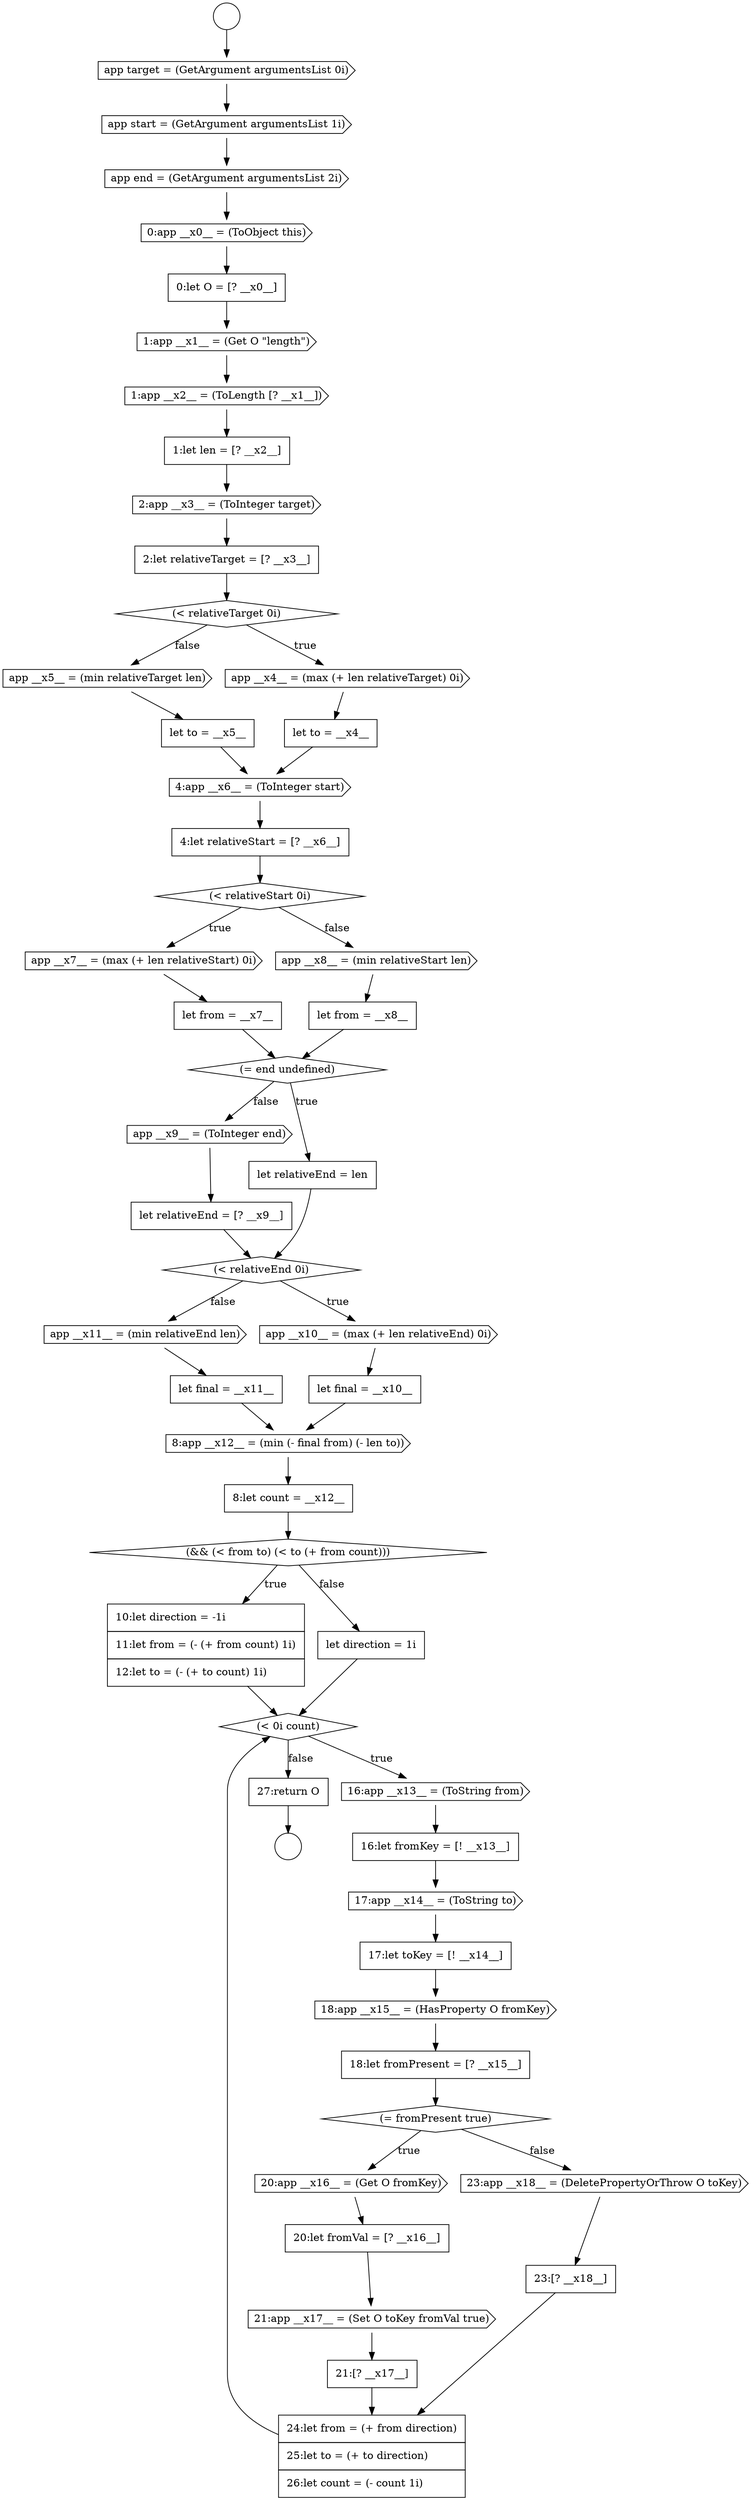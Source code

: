 digraph {
  node14088 [shape=cds, label=<<font color="black">app __x5__ = (min relativeTarget len)</font>> color="black" fillcolor="white" style=filled]
  node14113 [shape=none, margin=0, label=<<font color="black">
    <table border="0" cellborder="1" cellspacing="0" cellpadding="10">
      <tr><td align="left">16:let fromKey = [! __x13__]</td></tr>
    </table>
  </font>> color="black" fillcolor="white" style=filled]
  node14096 [shape=none, margin=0, label=<<font color="black">
    <table border="0" cellborder="1" cellspacing="0" cellpadding="10">
      <tr><td align="left">let from = __x8__</td></tr>
    </table>
  </font>> color="black" fillcolor="white" style=filled]
  node14075 [shape=cds, label=<<font color="black">app target = (GetArgument argumentsList 0i)</font>> color="black" fillcolor="white" style=filled]
  node14100 [shape=none, margin=0, label=<<font color="black">
    <table border="0" cellborder="1" cellspacing="0" cellpadding="10">
      <tr><td align="left">let relativeEnd = [? __x9__]</td></tr>
    </table>
  </font>> color="black" fillcolor="white" style=filled]
  node14122 [shape=none, margin=0, label=<<font color="black">
    <table border="0" cellborder="1" cellspacing="0" cellpadding="10">
      <tr><td align="left">21:[? __x17__]</td></tr>
    </table>
  </font>> color="black" fillcolor="white" style=filled]
  node14115 [shape=none, margin=0, label=<<font color="black">
    <table border="0" cellborder="1" cellspacing="0" cellpadding="10">
      <tr><td align="left">17:let toKey = [! __x14__]</td></tr>
    </table>
  </font>> color="black" fillcolor="white" style=filled]
  node14094 [shape=none, margin=0, label=<<font color="black">
    <table border="0" cellborder="1" cellspacing="0" cellpadding="10">
      <tr><td align="left">let from = __x7__</td></tr>
    </table>
  </font>> color="black" fillcolor="white" style=filled]
  node14105 [shape=none, margin=0, label=<<font color="black">
    <table border="0" cellborder="1" cellspacing="0" cellpadding="10">
      <tr><td align="left">let final = __x11__</td></tr>
    </table>
  </font>> color="black" fillcolor="white" style=filled]
  node14114 [shape=cds, label=<<font color="black">17:app __x14__ = (ToString to)</font>> color="black" fillcolor="white" style=filled]
  node14117 [shape=none, margin=0, label=<<font color="black">
    <table border="0" cellborder="1" cellspacing="0" cellpadding="10">
      <tr><td align="left">18:let fromPresent = [? __x15__]</td></tr>
    </table>
  </font>> color="black" fillcolor="white" style=filled]
  node14078 [shape=cds, label=<<font color="black">0:app __x0__ = (ToObject this)</font>> color="black" fillcolor="white" style=filled]
  node14093 [shape=cds, label=<<font color="black">app __x7__ = (max (+ len relativeStart) 0i)</font>> color="black" fillcolor="white" style=filled]
  node14124 [shape=none, margin=0, label=<<font color="black">
    <table border="0" cellborder="1" cellspacing="0" cellpadding="10">
      <tr><td align="left">23:[? __x18__]</td></tr>
    </table>
  </font>> color="black" fillcolor="white" style=filled]
  node14084 [shape=none, margin=0, label=<<font color="black">
    <table border="0" cellborder="1" cellspacing="0" cellpadding="10">
      <tr><td align="left">2:let relativeTarget = [? __x3__]</td></tr>
    </table>
  </font>> color="black" fillcolor="white" style=filled]
  node14089 [shape=none, margin=0, label=<<font color="black">
    <table border="0" cellborder="1" cellspacing="0" cellpadding="10">
      <tr><td align="left">let to = __x5__</td></tr>
    </table>
  </font>> color="black" fillcolor="white" style=filled]
  node14099 [shape=cds, label=<<font color="black">app __x9__ = (ToInteger end)</font>> color="black" fillcolor="white" style=filled]
  node14103 [shape=none, margin=0, label=<<font color="black">
    <table border="0" cellborder="1" cellspacing="0" cellpadding="10">
      <tr><td align="left">let final = __x10__</td></tr>
    </table>
  </font>> color="black" fillcolor="white" style=filled]
  node14109 [shape=none, margin=0, label=<<font color="black">
    <table border="0" cellborder="1" cellspacing="0" cellpadding="10">
      <tr><td align="left">10:let direction = -1i</td></tr>
      <tr><td align="left">11:let from = (- (+ from count) 1i)</td></tr>
      <tr><td align="left">12:let to = (- (+ to count) 1i)</td></tr>
    </table>
  </font>> color="black" fillcolor="white" style=filled]
  node14121 [shape=cds, label=<<font color="black">21:app __x17__ = (Set O toKey fromVal true)</font>> color="black" fillcolor="white" style=filled]
  node14120 [shape=none, margin=0, label=<<font color="black">
    <table border="0" cellborder="1" cellspacing="0" cellpadding="10">
      <tr><td align="left">20:let fromVal = [? __x16__]</td></tr>
    </table>
  </font>> color="black" fillcolor="white" style=filled]
  node14110 [shape=none, margin=0, label=<<font color="black">
    <table border="0" cellborder="1" cellspacing="0" cellpadding="10">
      <tr><td align="left">let direction = 1i</td></tr>
    </table>
  </font>> color="black" fillcolor="white" style=filled]
  node14104 [shape=cds, label=<<font color="black">app __x11__ = (min relativeEnd len)</font>> color="black" fillcolor="white" style=filled]
  node14125 [shape=none, margin=0, label=<<font color="black">
    <table border="0" cellborder="1" cellspacing="0" cellpadding="10">
      <tr><td align="left">24:let from = (+ from direction)</td></tr>
      <tr><td align="left">25:let to = (+ to direction)</td></tr>
      <tr><td align="left">26:let count = (- count 1i)</td></tr>
    </table>
  </font>> color="black" fillcolor="white" style=filled]
  node14116 [shape=cds, label=<<font color="black">18:app __x15__ = (HasProperty O fromKey)</font>> color="black" fillcolor="white" style=filled]
  node14092 [shape=diamond, label=<<font color="black">(&lt; relativeStart 0i)</font>> color="black" fillcolor="white" style=filled]
  node14085 [shape=diamond, label=<<font color="black">(&lt; relativeTarget 0i)</font>> color="black" fillcolor="white" style=filled]
  node14107 [shape=none, margin=0, label=<<font color="black">
    <table border="0" cellborder="1" cellspacing="0" cellpadding="10">
      <tr><td align="left">8:let count = __x12__</td></tr>
    </table>
  </font>> color="black" fillcolor="white" style=filled]
  node14077 [shape=cds, label=<<font color="black">app end = (GetArgument argumentsList 2i)</font>> color="black" fillcolor="white" style=filled]
  node14097 [shape=diamond, label=<<font color="black">(= end undefined)</font>> color="black" fillcolor="white" style=filled]
  node14095 [shape=cds, label=<<font color="black">app __x8__ = (min relativeStart len)</font>> color="black" fillcolor="white" style=filled]
  node14076 [shape=cds, label=<<font color="black">app start = (GetArgument argumentsList 1i)</font>> color="black" fillcolor="white" style=filled]
  node14074 [shape=circle label=" " color="black" fillcolor="white" style=filled]
  node14082 [shape=none, margin=0, label=<<font color="black">
    <table border="0" cellborder="1" cellspacing="0" cellpadding="10">
      <tr><td align="left">1:let len = [? __x2__]</td></tr>
    </table>
  </font>> color="black" fillcolor="white" style=filled]
  node14119 [shape=cds, label=<<font color="black">20:app __x16__ = (Get O fromKey)</font>> color="black" fillcolor="white" style=filled]
  node14080 [shape=cds, label=<<font color="black">1:app __x1__ = (Get O &quot;length&quot;)</font>> color="black" fillcolor="white" style=filled]
  node14126 [shape=none, margin=0, label=<<font color="black">
    <table border="0" cellborder="1" cellspacing="0" cellpadding="10">
      <tr><td align="left">27:return O</td></tr>
    </table>
  </font>> color="black" fillcolor="white" style=filled]
  node14106 [shape=cds, label=<<font color="black">8:app __x12__ = (min (- final from) (- len to))</font>> color="black" fillcolor="white" style=filled]
  node14111 [shape=diamond, label=<<font color="black">(&lt; 0i count)</font>> color="black" fillcolor="white" style=filled]
  node14091 [shape=none, margin=0, label=<<font color="black">
    <table border="0" cellborder="1" cellspacing="0" cellpadding="10">
      <tr><td align="left">4:let relativeStart = [? __x6__]</td></tr>
    </table>
  </font>> color="black" fillcolor="white" style=filled]
  node14101 [shape=diamond, label=<<font color="black">(&lt; relativeEnd 0i)</font>> color="black" fillcolor="white" style=filled]
  node14081 [shape=cds, label=<<font color="black">1:app __x2__ = (ToLength [? __x1__])</font>> color="black" fillcolor="white" style=filled]
  node14086 [shape=cds, label=<<font color="black">app __x4__ = (max (+ len relativeTarget) 0i)</font>> color="black" fillcolor="white" style=filled]
  node14073 [shape=circle label=" " color="black" fillcolor="white" style=filled]
  node14123 [shape=cds, label=<<font color="black">23:app __x18__ = (DeletePropertyOrThrow O toKey)</font>> color="black" fillcolor="white" style=filled]
  node14118 [shape=diamond, label=<<font color="black">(= fromPresent true)</font>> color="black" fillcolor="white" style=filled]
  node14098 [shape=none, margin=0, label=<<font color="black">
    <table border="0" cellborder="1" cellspacing="0" cellpadding="10">
      <tr><td align="left">let relativeEnd = len</td></tr>
    </table>
  </font>> color="black" fillcolor="white" style=filled]
  node14108 [shape=diamond, label=<<font color="black">(&amp;&amp; (&lt; from to) (&lt; to (+ from count)))</font>> color="black" fillcolor="white" style=filled]
  node14083 [shape=cds, label=<<font color="black">2:app __x3__ = (ToInteger target)</font>> color="black" fillcolor="white" style=filled]
  node14079 [shape=none, margin=0, label=<<font color="black">
    <table border="0" cellborder="1" cellspacing="0" cellpadding="10">
      <tr><td align="left">0:let O = [? __x0__]</td></tr>
    </table>
  </font>> color="black" fillcolor="white" style=filled]
  node14090 [shape=cds, label=<<font color="black">4:app __x6__ = (ToInteger start)</font>> color="black" fillcolor="white" style=filled]
  node14087 [shape=none, margin=0, label=<<font color="black">
    <table border="0" cellborder="1" cellspacing="0" cellpadding="10">
      <tr><td align="left">let to = __x4__</td></tr>
    </table>
  </font>> color="black" fillcolor="white" style=filled]
  node14112 [shape=cds, label=<<font color="black">16:app __x13__ = (ToString from)</font>> color="black" fillcolor="white" style=filled]
  node14102 [shape=cds, label=<<font color="black">app __x10__ = (max (+ len relativeEnd) 0i)</font>> color="black" fillcolor="white" style=filled]
  node14096 -> node14097 [ color="black"]
  node14100 -> node14101 [ color="black"]
  node14078 -> node14079 [ color="black"]
  node14126 -> node14074 [ color="black"]
  node14093 -> node14094 [ color="black"]
  node14111 -> node14112 [label=<<font color="black">true</font>> color="black"]
  node14111 -> node14126 [label=<<font color="black">false</font>> color="black"]
  node14076 -> node14077 [ color="black"]
  node14097 -> node14098 [label=<<font color="black">true</font>> color="black"]
  node14097 -> node14099 [label=<<font color="black">false</font>> color="black"]
  node14082 -> node14083 [ color="black"]
  node14080 -> node14081 [ color="black"]
  node14106 -> node14107 [ color="black"]
  node14084 -> node14085 [ color="black"]
  node14113 -> node14114 [ color="black"]
  node14085 -> node14086 [label=<<font color="black">true</font>> color="black"]
  node14085 -> node14088 [label=<<font color="black">false</font>> color="black"]
  node14075 -> node14076 [ color="black"]
  node14104 -> node14105 [ color="black"]
  node14095 -> node14096 [ color="black"]
  node14102 -> node14103 [ color="black"]
  node14120 -> node14121 [ color="black"]
  node14077 -> node14078 [ color="black"]
  node14091 -> node14092 [ color="black"]
  node14089 -> node14090 [ color="black"]
  node14079 -> node14080 [ color="black"]
  node14090 -> node14091 [ color="black"]
  node14098 -> node14101 [ color="black"]
  node14105 -> node14106 [ color="black"]
  node14107 -> node14108 [ color="black"]
  node14073 -> node14075 [ color="black"]
  node14083 -> node14084 [ color="black"]
  node14116 -> node14117 [ color="black"]
  node14115 -> node14116 [ color="black"]
  node14086 -> node14087 [ color="black"]
  node14108 -> node14109 [label=<<font color="black">true</font>> color="black"]
  node14108 -> node14110 [label=<<font color="black">false</font>> color="black"]
  node14121 -> node14122 [ color="black"]
  node14087 -> node14090 [ color="black"]
  node14124 -> node14125 [ color="black"]
  node14119 -> node14120 [ color="black"]
  node14092 -> node14093 [label=<<font color="black">true</font>> color="black"]
  node14092 -> node14095 [label=<<font color="black">false</font>> color="black"]
  node14110 -> node14111 [ color="black"]
  node14112 -> node14113 [ color="black"]
  node14123 -> node14124 [ color="black"]
  node14122 -> node14125 [ color="black"]
  node14101 -> node14102 [label=<<font color="black">true</font>> color="black"]
  node14101 -> node14104 [label=<<font color="black">false</font>> color="black"]
  node14094 -> node14097 [ color="black"]
  node14103 -> node14106 [ color="black"]
  node14125 -> node14111 [ color="black"]
  node14114 -> node14115 [ color="black"]
  node14117 -> node14118 [ color="black"]
  node14088 -> node14089 [ color="black"]
  node14099 -> node14100 [ color="black"]
  node14081 -> node14082 [ color="black"]
  node14109 -> node14111 [ color="black"]
  node14118 -> node14119 [label=<<font color="black">true</font>> color="black"]
  node14118 -> node14123 [label=<<font color="black">false</font>> color="black"]
}
